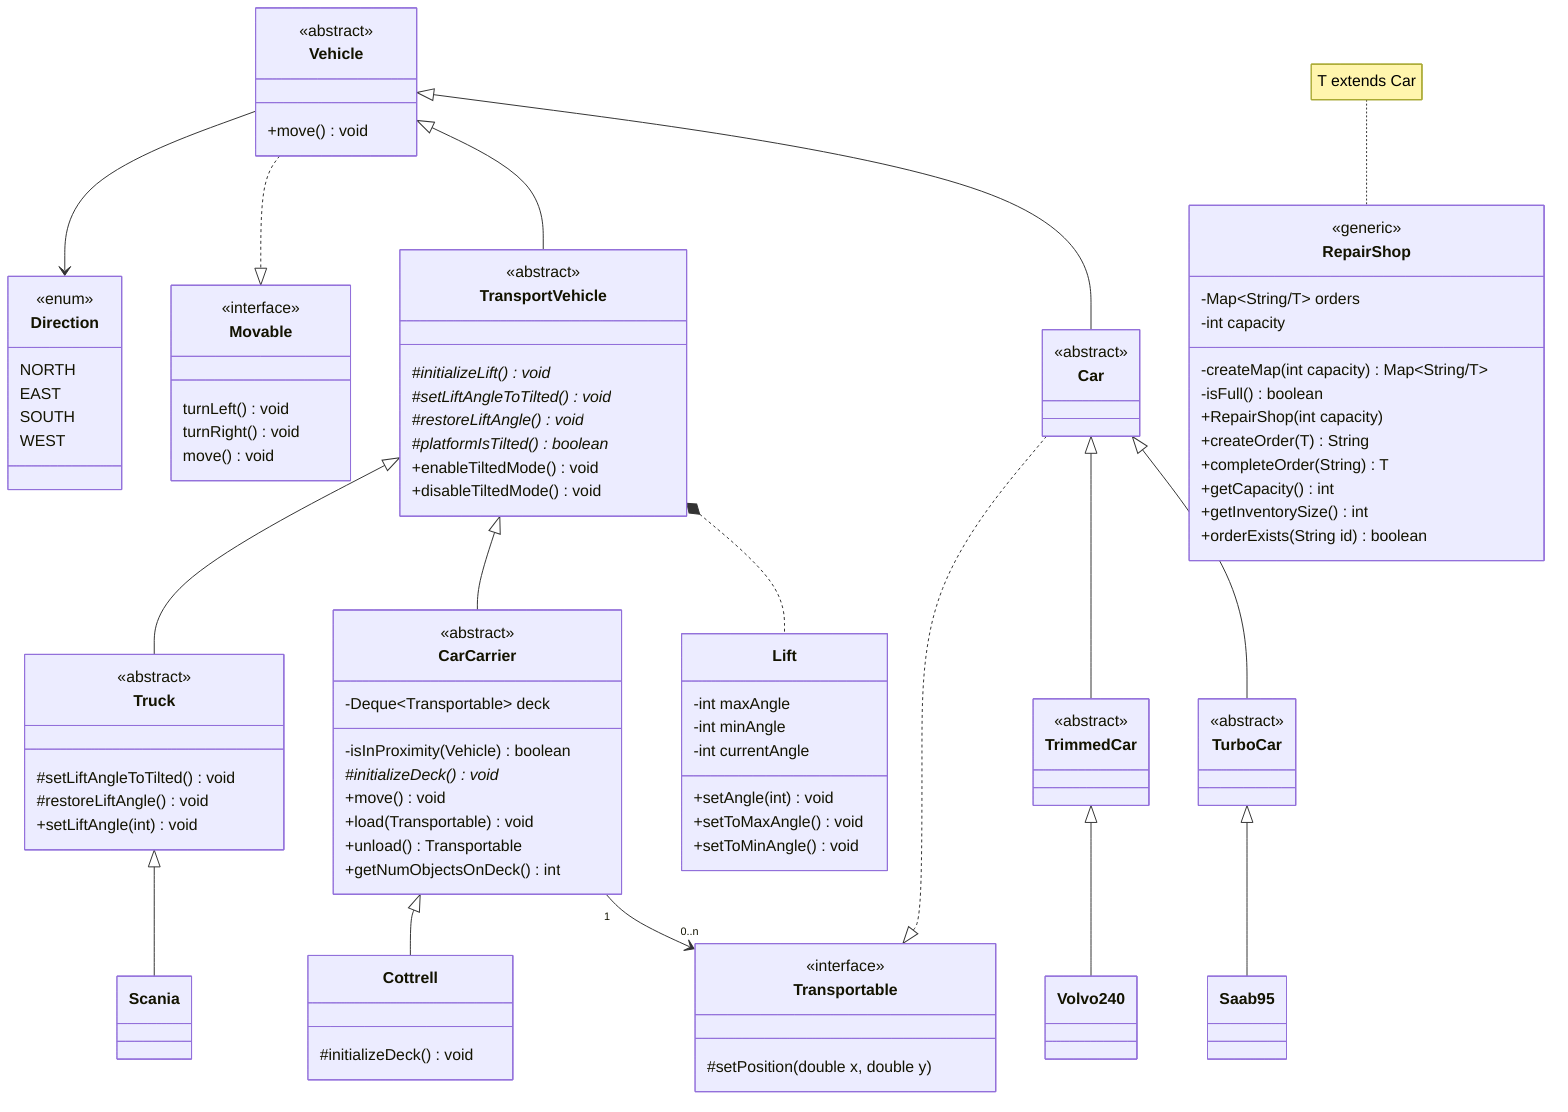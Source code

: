 classDiagram

  class Direction {
    <<enum>>
    NORTH
    EAST
    SOUTH
    WEST
  }

  class Transportable {
    <<interface>>
    #setPosition(double x, double y)
  }

  class Movable{
    <<interface>>
    turnLeft() void
    turnRight() void
    move() void
  }

  class RepairShop {
    <<generic>>
    %% Comma-separated type-parameter lists not supported for generics. Use / to separate.
    -Map~String/T~ orders
    -int capacity
    -createMap(int capacity) Map~String/T~
    -isFull() boolean
    +RepairShop(int capacity)
    +createOrder(T) String
    +completeOrder(String) T
    +getCapacity() int
    +getInventorySize() int
    +orderExists(String id) boolean
  }
  note for RepairShop "T extends Car"

  class Vehicle{
    <<abstract>>
    +move() void
  }

  class TransportVehicle {
    <<abstract>>
    #initializeLift() void*
    #setLiftAngleToTilted() void*
    #restoreLiftAngle() void*
    #platformIsTilted() boolean*
    +enableTiltedMode() void
    +disableTiltedMode() void
  }

  class CarCarrier {
    <<abstract>>
    -Deque~Transportable~ deck
    -isInProximity(Vehicle) boolean
    #initializeDeck() void*
    +move() void
    +load(Transportable) void
    +unload() Transportable
    +getNumObjectsOnDeck() int
  }

  class Cottrell {
    #initializeDeck() void
  }

  class Truck {
    <<abstract>>
    #setLiftAngleToTilted() void
    #restoreLiftAngle() void
    +setLiftAngle(int) void
  }

  class Scania {
  }

  class Lift {
    -int maxAngle
    -int minAngle
    -int currentAngle
    +setAngle(int) void
    +setToMaxAngle() void
    +setToMinAngle() void
  }

  class Car {
    <<abstract>>
  }

  class TrimmedCar {
    <<abstract>>
  }

  class TurboCar {
    <<abstract>>
  }

  class Volvo240 {
  }

  class Saab95 {
  }


Vehicle --> Direction
Vehicle ..|> Movable
Vehicle <|-- TransportVehicle
Vehicle <|-- Car
TransportVehicle <|-- Truck
TransportVehicle <|-- CarCarrier
TransportVehicle *.. Lift
Truck <|-- Scania
CarCarrier <|-- Cottrell
CarCarrier "1" --> "0..n" Transportable
Car ..|> Transportable
Car <|-- TrimmedCar
Car <|-- TurboCar
TrimmedCar <|-- Volvo240
TurboCar <|-- Saab95